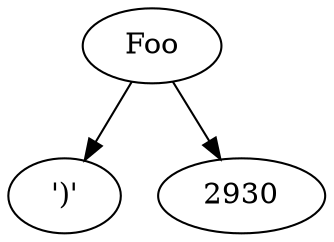 digraph "" {
  "1" [label=" Foo "];
  "1" -> "1.1" [];
  "1" -> "1.2" [];
  "1.1" [label=" ')' "];
  "1.2" [label=" 2930 "];
}